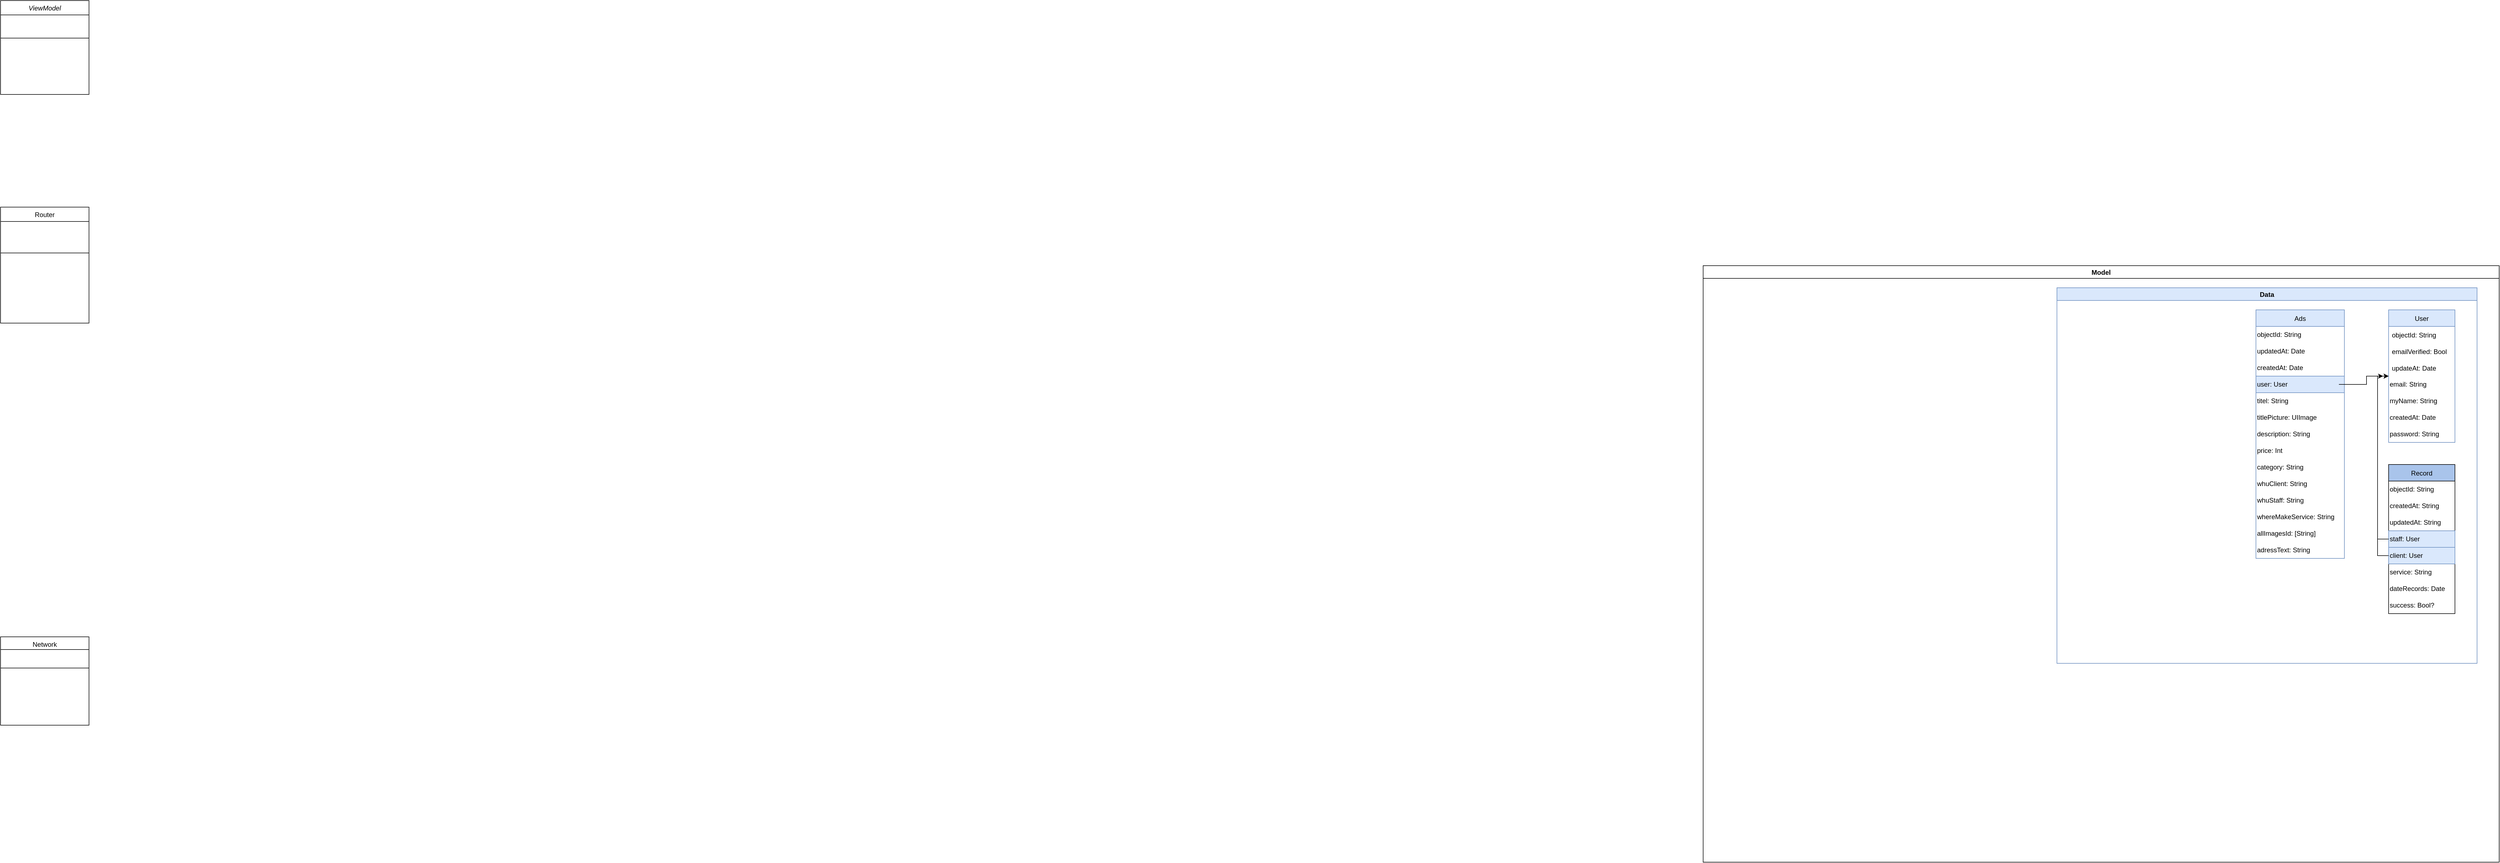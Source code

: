 <mxfile version="16.5.6" type="github">
  <diagram id="C5RBs43oDa-KdzZeNtuy" name="Page-1">
    <mxGraphModel dx="1720" dy="1173" grid="1" gridSize="10" guides="1" tooltips="1" connect="1" arrows="1" fold="1" page="1" pageScale="1" pageWidth="1654" pageHeight="1169" math="0" shadow="0">
      <root>
        <mxCell id="WIyWlLk6GJQsqaUBKTNV-0" />
        <mxCell id="WIyWlLk6GJQsqaUBKTNV-1" parent="WIyWlLk6GJQsqaUBKTNV-0" />
        <mxCell id="zkfFHV4jXpPFQw0GAbJ--0" value="ViewModel&#xa;" style="swimlane;fontStyle=2;align=center;verticalAlign=top;childLayout=stackLayout;horizontal=1;startSize=26;horizontalStack=0;resizeParent=1;resizeLast=0;collapsible=1;marginBottom=0;rounded=0;shadow=0;strokeWidth=1;" parent="WIyWlLk6GJQsqaUBKTNV-1" vertex="1">
          <mxGeometry width="160" height="170" as="geometry">
            <mxRectangle x="230" y="140" width="160" height="26" as="alternateBounds" />
          </mxGeometry>
        </mxCell>
        <mxCell id="zkfFHV4jXpPFQw0GAbJ--4" value="" style="line;html=1;strokeWidth=1;align=left;verticalAlign=middle;spacingTop=-1;spacingLeft=3;spacingRight=3;rotatable=0;labelPosition=right;points=[];portConstraint=eastwest;" parent="zkfFHV4jXpPFQw0GAbJ--0" vertex="1">
          <mxGeometry y="26" width="160" height="84" as="geometry" />
        </mxCell>
        <mxCell id="zkfFHV4jXpPFQw0GAbJ--6" value="Router&#xa;" style="swimlane;fontStyle=0;align=center;verticalAlign=top;childLayout=stackLayout;horizontal=1;startSize=26;horizontalStack=0;resizeParent=1;resizeLast=0;collapsible=1;marginBottom=0;rounded=0;shadow=0;strokeWidth=1;" parent="WIyWlLk6GJQsqaUBKTNV-1" vertex="1">
          <mxGeometry y="374" width="160" height="210" as="geometry">
            <mxRectangle x="130" y="380" width="160" height="26" as="alternateBounds" />
          </mxGeometry>
        </mxCell>
        <mxCell id="zkfFHV4jXpPFQw0GAbJ--9" value="" style="line;html=1;strokeWidth=1;align=left;verticalAlign=middle;spacingTop=-1;spacingLeft=3;spacingRight=3;rotatable=0;labelPosition=right;points=[];portConstraint=eastwest;" parent="zkfFHV4jXpPFQw0GAbJ--6" vertex="1">
          <mxGeometry y="26" width="160" height="114" as="geometry" />
        </mxCell>
        <mxCell id="zkfFHV4jXpPFQw0GAbJ--17" value="Network" style="swimlane;fontStyle=0;align=center;verticalAlign=top;childLayout=stackLayout;horizontal=1;startSize=23;horizontalStack=0;resizeParent=1;resizeLast=0;collapsible=1;marginBottom=0;rounded=0;shadow=0;strokeWidth=1;" parent="WIyWlLk6GJQsqaUBKTNV-1" vertex="1">
          <mxGeometry y="1152" width="160" height="160" as="geometry">
            <mxRectangle x="550" y="140" width="160" height="26" as="alternateBounds" />
          </mxGeometry>
        </mxCell>
        <mxCell id="zkfFHV4jXpPFQw0GAbJ--23" value="" style="line;html=1;strokeWidth=1;align=left;verticalAlign=middle;spacingTop=-1;spacingLeft=3;spacingRight=3;rotatable=0;labelPosition=right;points=[];portConstraint=eastwest;" parent="zkfFHV4jXpPFQw0GAbJ--17" vertex="1">
          <mxGeometry y="23" width="160" height="67" as="geometry" />
        </mxCell>
        <mxCell id="MGYyOq8D-ryS1MYj0bqb-1" value="Model" style="swimlane;" vertex="1" parent="WIyWlLk6GJQsqaUBKTNV-1">
          <mxGeometry x="3080" y="480" width="1440" height="1080" as="geometry" />
        </mxCell>
        <mxCell id="MGYyOq8D-ryS1MYj0bqb-7" value="Data" style="swimlane;fillColor=#dae8fc;strokeColor=#6c8ebf;" vertex="1" parent="MGYyOq8D-ryS1MYj0bqb-1">
          <mxGeometry x="640" y="40" width="760" height="680" as="geometry" />
        </mxCell>
        <mxCell id="MGYyOq8D-ryS1MYj0bqb-8" value="User" style="swimlane;fontStyle=0;childLayout=stackLayout;horizontal=1;startSize=30;horizontalStack=0;resizeParent=1;resizeParentMax=0;resizeLast=0;collapsible=1;marginBottom=0;fillColor=#dae8fc;strokeColor=#6c8ebf;" vertex="1" parent="MGYyOq8D-ryS1MYj0bqb-7">
          <mxGeometry x="600" y="40" width="120" height="240" as="geometry" />
        </mxCell>
        <mxCell id="MGYyOq8D-ryS1MYj0bqb-9" value="objectId: String" style="text;strokeColor=none;fillColor=none;align=left;verticalAlign=middle;spacingLeft=4;spacingRight=4;overflow=hidden;points=[[0,0.5],[1,0.5]];portConstraint=eastwest;rotatable=0;labelBackgroundColor=none;" vertex="1" parent="MGYyOq8D-ryS1MYj0bqb-8">
          <mxGeometry y="30" width="120" height="30" as="geometry" />
        </mxCell>
        <mxCell id="MGYyOq8D-ryS1MYj0bqb-10" value="emailVerified: Bool" style="text;strokeColor=none;fillColor=none;align=left;verticalAlign=middle;spacingLeft=4;spacingRight=4;overflow=hidden;points=[[0,0.5],[1,0.5]];portConstraint=eastwest;rotatable=0;" vertex="1" parent="MGYyOq8D-ryS1MYj0bqb-8">
          <mxGeometry y="60" width="120" height="30" as="geometry" />
        </mxCell>
        <mxCell id="MGYyOq8D-ryS1MYj0bqb-11" value="updateAt: Date" style="text;strokeColor=none;fillColor=none;align=left;verticalAlign=middle;spacingLeft=4;spacingRight=4;overflow=hidden;points=[[0,0.5],[1,0.5]];portConstraint=eastwest;rotatable=0;" vertex="1" parent="MGYyOq8D-ryS1MYj0bqb-8">
          <mxGeometry y="90" width="120" height="30" as="geometry" />
        </mxCell>
        <mxCell id="MGYyOq8D-ryS1MYj0bqb-12" value="email: String" style="text;html=1;strokeColor=none;fillColor=none;align=left;verticalAlign=middle;whiteSpace=wrap;rounded=0;labelBackgroundColor=none;" vertex="1" parent="MGYyOq8D-ryS1MYj0bqb-8">
          <mxGeometry y="120" width="120" height="30" as="geometry" />
        </mxCell>
        <mxCell id="MGYyOq8D-ryS1MYj0bqb-13" value="myName: String" style="text;html=1;strokeColor=none;fillColor=none;align=left;verticalAlign=middle;whiteSpace=wrap;rounded=0;labelBackgroundColor=none;" vertex="1" parent="MGYyOq8D-ryS1MYj0bqb-8">
          <mxGeometry y="150" width="120" height="30" as="geometry" />
        </mxCell>
        <mxCell id="MGYyOq8D-ryS1MYj0bqb-14" value="createdAt: Date" style="text;html=1;strokeColor=none;fillColor=none;align=left;verticalAlign=middle;whiteSpace=wrap;rounded=0;labelBackgroundColor=none;" vertex="1" parent="MGYyOq8D-ryS1MYj0bqb-8">
          <mxGeometry y="180" width="120" height="30" as="geometry" />
        </mxCell>
        <mxCell id="MGYyOq8D-ryS1MYj0bqb-15" value="password: String" style="text;html=1;strokeColor=none;fillColor=none;align=left;verticalAlign=middle;whiteSpace=wrap;rounded=0;labelBackgroundColor=none;" vertex="1" parent="MGYyOq8D-ryS1MYj0bqb-8">
          <mxGeometry y="210" width="120" height="30" as="geometry" />
        </mxCell>
        <mxCell id="MGYyOq8D-ryS1MYj0bqb-17" value="Ads" style="swimlane;fontStyle=0;childLayout=stackLayout;horizontal=1;startSize=30;horizontalStack=0;resizeParent=1;resizeParentMax=0;resizeLast=0;collapsible=1;marginBottom=0;labelBackgroundColor=none;fillColor=#dae8fc;strokeColor=#6c8ebf;" vertex="1" parent="MGYyOq8D-ryS1MYj0bqb-7">
          <mxGeometry x="360" y="40" width="160" height="450" as="geometry" />
        </mxCell>
        <mxCell id="MGYyOq8D-ryS1MYj0bqb-21" value="objectId: String" style="text;html=1;strokeColor=none;fillColor=none;align=left;verticalAlign=middle;whiteSpace=wrap;rounded=0;labelBackgroundColor=none;" vertex="1" parent="MGYyOq8D-ryS1MYj0bqb-17">
          <mxGeometry y="30" width="160" height="30" as="geometry" />
        </mxCell>
        <mxCell id="MGYyOq8D-ryS1MYj0bqb-22" value="updatedAt: Date" style="text;html=1;strokeColor=none;fillColor=none;align=left;verticalAlign=middle;whiteSpace=wrap;rounded=0;labelBackgroundColor=none;" vertex="1" parent="MGYyOq8D-ryS1MYj0bqb-17">
          <mxGeometry y="60" width="160" height="30" as="geometry" />
        </mxCell>
        <mxCell id="MGYyOq8D-ryS1MYj0bqb-23" value="createdAt: Date" style="text;html=1;strokeColor=none;fillColor=none;align=left;verticalAlign=middle;whiteSpace=wrap;rounded=0;labelBackgroundColor=none;" vertex="1" parent="MGYyOq8D-ryS1MYj0bqb-17">
          <mxGeometry y="90" width="160" height="30" as="geometry" />
        </mxCell>
        <mxCell id="MGYyOq8D-ryS1MYj0bqb-24" value="user: User" style="text;html=1;strokeColor=#6c8ebf;fillColor=#dae8fc;align=left;verticalAlign=middle;whiteSpace=wrap;rounded=0;labelBackgroundColor=none;" vertex="1" parent="MGYyOq8D-ryS1MYj0bqb-17">
          <mxGeometry y="120" width="160" height="30" as="geometry" />
        </mxCell>
        <mxCell id="MGYyOq8D-ryS1MYj0bqb-25" value="titel: String" style="text;html=1;strokeColor=none;fillColor=none;align=left;verticalAlign=middle;whiteSpace=wrap;rounded=0;labelBackgroundColor=none;" vertex="1" parent="MGYyOq8D-ryS1MYj0bqb-17">
          <mxGeometry y="150" width="160" height="30" as="geometry" />
        </mxCell>
        <mxCell id="MGYyOq8D-ryS1MYj0bqb-27" value="titlePicture: UIImage" style="text;html=1;strokeColor=none;fillColor=none;align=left;verticalAlign=middle;whiteSpace=wrap;rounded=0;labelBackgroundColor=none;" vertex="1" parent="MGYyOq8D-ryS1MYj0bqb-17">
          <mxGeometry y="180" width="160" height="30" as="geometry" />
        </mxCell>
        <mxCell id="MGYyOq8D-ryS1MYj0bqb-28" value="description: String" style="text;html=1;strokeColor=none;fillColor=none;align=left;verticalAlign=middle;whiteSpace=wrap;rounded=0;labelBackgroundColor=none;" vertex="1" parent="MGYyOq8D-ryS1MYj0bqb-17">
          <mxGeometry y="210" width="160" height="30" as="geometry" />
        </mxCell>
        <mxCell id="MGYyOq8D-ryS1MYj0bqb-29" value="price: Int" style="text;html=1;strokeColor=none;fillColor=none;align=left;verticalAlign=middle;whiteSpace=wrap;rounded=0;labelBackgroundColor=none;" vertex="1" parent="MGYyOq8D-ryS1MYj0bqb-17">
          <mxGeometry y="240" width="160" height="30" as="geometry" />
        </mxCell>
        <mxCell id="MGYyOq8D-ryS1MYj0bqb-31" value="category: String" style="text;html=1;strokeColor=none;fillColor=none;align=left;verticalAlign=middle;whiteSpace=wrap;rounded=0;labelBackgroundColor=none;" vertex="1" parent="MGYyOq8D-ryS1MYj0bqb-17">
          <mxGeometry y="270" width="160" height="30" as="geometry" />
        </mxCell>
        <mxCell id="MGYyOq8D-ryS1MYj0bqb-33" value="whuClient: String" style="text;html=1;strokeColor=none;fillColor=none;align=left;verticalAlign=middle;whiteSpace=wrap;rounded=0;labelBackgroundColor=none;" vertex="1" parent="MGYyOq8D-ryS1MYj0bqb-17">
          <mxGeometry y="300" width="160" height="30" as="geometry" />
        </mxCell>
        <mxCell id="MGYyOq8D-ryS1MYj0bqb-32" value="whuStaff: String" style="text;html=1;strokeColor=none;fillColor=none;align=left;verticalAlign=middle;whiteSpace=wrap;rounded=0;labelBackgroundColor=none;" vertex="1" parent="MGYyOq8D-ryS1MYj0bqb-17">
          <mxGeometry y="330" width="160" height="30" as="geometry" />
        </mxCell>
        <mxCell id="MGYyOq8D-ryS1MYj0bqb-30" value="whereMakeService: String" style="text;html=1;strokeColor=none;fillColor=none;align=left;verticalAlign=middle;whiteSpace=wrap;rounded=0;labelBackgroundColor=none;" vertex="1" parent="MGYyOq8D-ryS1MYj0bqb-17">
          <mxGeometry y="360" width="160" height="30" as="geometry" />
        </mxCell>
        <mxCell id="MGYyOq8D-ryS1MYj0bqb-34" value="allImagesId: [String]" style="text;html=1;strokeColor=none;fillColor=none;align=left;verticalAlign=middle;whiteSpace=wrap;rounded=0;labelBackgroundColor=none;" vertex="1" parent="MGYyOq8D-ryS1MYj0bqb-17">
          <mxGeometry y="390" width="160" height="30" as="geometry" />
        </mxCell>
        <mxCell id="MGYyOq8D-ryS1MYj0bqb-26" value="adressText: String" style="text;html=1;strokeColor=none;fillColor=none;align=left;verticalAlign=middle;whiteSpace=wrap;rounded=0;labelBackgroundColor=none;" vertex="1" parent="MGYyOq8D-ryS1MYj0bqb-17">
          <mxGeometry y="420" width="160" height="30" as="geometry" />
        </mxCell>
        <mxCell id="MGYyOq8D-ryS1MYj0bqb-35" style="edgeStyle=orthogonalEdgeStyle;rounded=0;orthogonalLoop=1;jettySize=auto;html=1;exitX=0.938;exitY=0.5;exitDx=0;exitDy=0;exitPerimeter=0;" edge="1" parent="MGYyOq8D-ryS1MYj0bqb-7" source="MGYyOq8D-ryS1MYj0bqb-24" target="MGYyOq8D-ryS1MYj0bqb-8">
          <mxGeometry relative="1" as="geometry" />
        </mxCell>
        <mxCell id="MGYyOq8D-ryS1MYj0bqb-36" value="Record" style="swimlane;fontStyle=0;childLayout=stackLayout;horizontal=1;startSize=30;horizontalStack=0;resizeParent=1;resizeParentMax=0;resizeLast=0;collapsible=1;marginBottom=0;labelBackgroundColor=none;fillColor=#A9C4EB;" vertex="1" parent="MGYyOq8D-ryS1MYj0bqb-7">
          <mxGeometry x="600" y="320" width="120" height="270" as="geometry" />
        </mxCell>
        <mxCell id="MGYyOq8D-ryS1MYj0bqb-40" value="objectId: String" style="text;html=1;strokeColor=none;fillColor=none;align=left;verticalAlign=middle;whiteSpace=wrap;rounded=0;labelBackgroundColor=none;" vertex="1" parent="MGYyOq8D-ryS1MYj0bqb-36">
          <mxGeometry y="30" width="120" height="30" as="geometry" />
        </mxCell>
        <mxCell id="MGYyOq8D-ryS1MYj0bqb-43" value="createdAt: String" style="text;html=1;strokeColor=none;fillColor=none;align=left;verticalAlign=middle;whiteSpace=wrap;rounded=0;labelBackgroundColor=none;" vertex="1" parent="MGYyOq8D-ryS1MYj0bqb-36">
          <mxGeometry y="60" width="120" height="30" as="geometry" />
        </mxCell>
        <mxCell id="MGYyOq8D-ryS1MYj0bqb-45" value="updatedAt: String" style="text;html=1;strokeColor=none;fillColor=none;align=left;verticalAlign=middle;whiteSpace=wrap;rounded=0;labelBackgroundColor=none;" vertex="1" parent="MGYyOq8D-ryS1MYj0bqb-36">
          <mxGeometry y="90" width="120" height="30" as="geometry" />
        </mxCell>
        <mxCell id="MGYyOq8D-ryS1MYj0bqb-47" value="staff: User" style="text;html=1;strokeColor=#6c8ebf;fillColor=#dae8fc;align=left;verticalAlign=middle;whiteSpace=wrap;rounded=0;labelBackgroundColor=none;" vertex="1" parent="MGYyOq8D-ryS1MYj0bqb-36">
          <mxGeometry y="120" width="120" height="30" as="geometry" />
        </mxCell>
        <mxCell id="MGYyOq8D-ryS1MYj0bqb-46" value="client: User" style="text;html=1;strokeColor=#6c8ebf;fillColor=#dae8fc;align=left;verticalAlign=middle;whiteSpace=wrap;rounded=0;labelBackgroundColor=none;" vertex="1" parent="MGYyOq8D-ryS1MYj0bqb-36">
          <mxGeometry y="150" width="120" height="30" as="geometry" />
        </mxCell>
        <mxCell id="MGYyOq8D-ryS1MYj0bqb-44" value="service: String" style="text;html=1;strokeColor=none;fillColor=none;align=left;verticalAlign=middle;whiteSpace=wrap;rounded=0;labelBackgroundColor=none;" vertex="1" parent="MGYyOq8D-ryS1MYj0bqb-36">
          <mxGeometry y="180" width="120" height="30" as="geometry" />
        </mxCell>
        <mxCell id="MGYyOq8D-ryS1MYj0bqb-41" value="dateRecords: Date" style="text;html=1;strokeColor=none;fillColor=none;align=left;verticalAlign=middle;whiteSpace=wrap;rounded=0;labelBackgroundColor=none;" vertex="1" parent="MGYyOq8D-ryS1MYj0bqb-36">
          <mxGeometry y="210" width="120" height="30" as="geometry" />
        </mxCell>
        <mxCell id="MGYyOq8D-ryS1MYj0bqb-48" value="success: Bool?" style="text;html=1;strokeColor=none;fillColor=none;align=left;verticalAlign=middle;whiteSpace=wrap;rounded=0;labelBackgroundColor=none;" vertex="1" parent="MGYyOq8D-ryS1MYj0bqb-36">
          <mxGeometry y="240" width="120" height="30" as="geometry" />
        </mxCell>
        <mxCell id="MGYyOq8D-ryS1MYj0bqb-49" value="" style="edgeStyle=orthogonalEdgeStyle;rounded=0;orthogonalLoop=1;jettySize=auto;html=1;" edge="1" parent="MGYyOq8D-ryS1MYj0bqb-7" source="MGYyOq8D-ryS1MYj0bqb-47">
          <mxGeometry relative="1" as="geometry">
            <mxPoint x="590" y="160" as="targetPoint" />
            <Array as="points">
              <mxPoint x="580" y="455" />
              <mxPoint x="580" y="160" />
            </Array>
          </mxGeometry>
        </mxCell>
        <mxCell id="MGYyOq8D-ryS1MYj0bqb-50" style="edgeStyle=orthogonalEdgeStyle;rounded=0;orthogonalLoop=1;jettySize=auto;html=1;exitX=0;exitY=0.5;exitDx=0;exitDy=0;" edge="1" parent="MGYyOq8D-ryS1MYj0bqb-7" source="MGYyOq8D-ryS1MYj0bqb-46">
          <mxGeometry relative="1" as="geometry">
            <mxPoint x="600" y="160" as="targetPoint" />
            <Array as="points">
              <mxPoint x="580" y="485" />
              <mxPoint x="580" y="160" />
            </Array>
          </mxGeometry>
        </mxCell>
      </root>
    </mxGraphModel>
  </diagram>
</mxfile>

